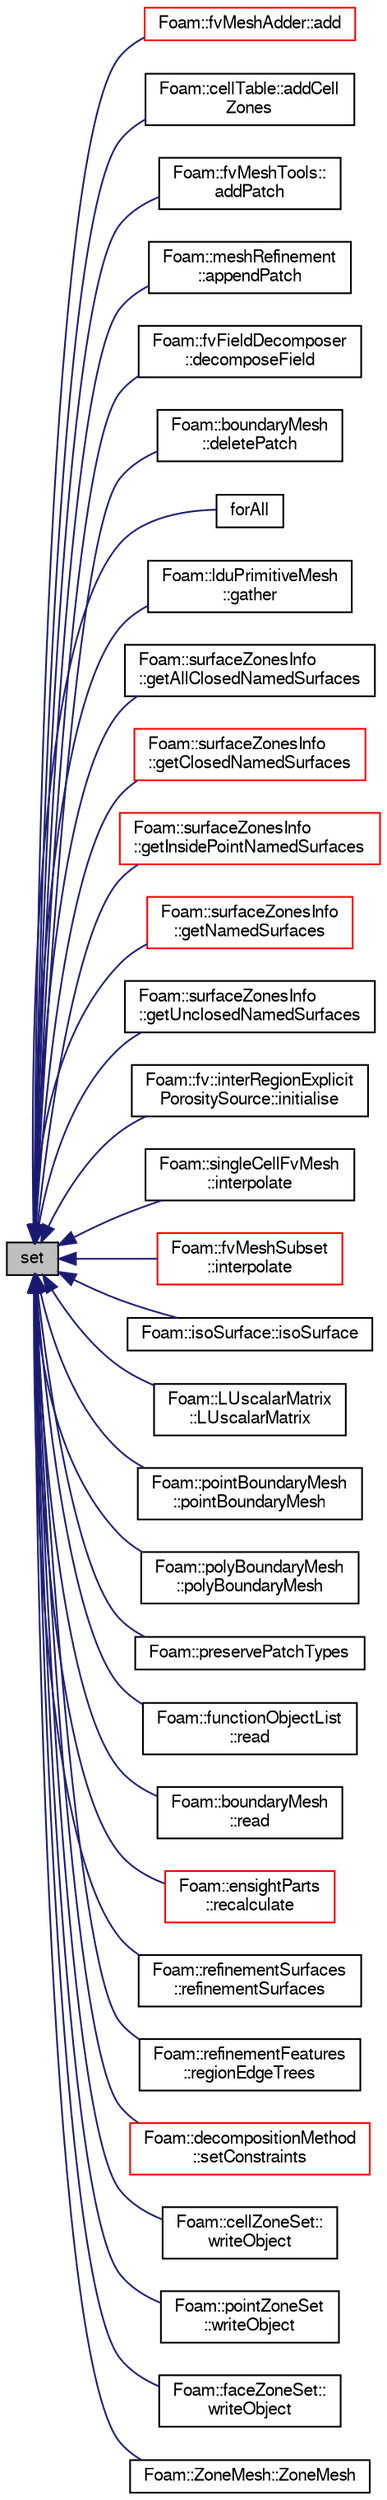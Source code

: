 digraph "set"
{
  bgcolor="transparent";
  edge [fontname="FreeSans",fontsize="10",labelfontname="FreeSans",labelfontsize="10"];
  node [fontname="FreeSans",fontsize="10",shape=record];
  rankdir="LR";
  Node1 [label="set",height=0.2,width=0.4,color="black", fillcolor="grey75", style="filled" fontcolor="black"];
  Node1 -> Node2 [dir="back",color="midnightblue",fontsize="10",style="solid",fontname="FreeSans"];
  Node2 [label="Foam::fvMeshAdder::add",height=0.2,width=0.4,color="red",URL="$a00852.html#a279c8df949a7489a89a5f2c600e2e3ed",tooltip="Inplace add mesh to fvMesh. Maps all stored fields. Returns map. "];
  Node1 -> Node3 [dir="back",color="midnightblue",fontsize="10",style="solid",fontname="FreeSans"];
  Node3 [label="Foam::cellTable::addCell\lZones",height=0.2,width=0.4,color="black",URL="$a00225.html#a3e09b5787b5e4efb26cd459e05e4dafd",tooltip="Classify tableIds into cellZones according to the cellTable. "];
  Node1 -> Node4 [dir="back",color="midnightblue",fontsize="10",style="solid",fontname="FreeSans"];
  Node4 [label="Foam::fvMeshTools::\laddPatch",height=0.2,width=0.4,color="black",URL="$a00857.html#a590f160ae7ad17fa6394045ac077b9bf",tooltip="Add patch. Inserts patch before all processor patches. "];
  Node1 -> Node5 [dir="back",color="midnightblue",fontsize="10",style="solid",fontname="FreeSans"];
  Node5 [label="Foam::meshRefinement\l::appendPatch",height=0.2,width=0.4,color="black",URL="$a01428.html#afe45e132b7f6aa140c47d16ee3bc3cd5",tooltip="Helper:append patch to end of mesh. "];
  Node1 -> Node6 [dir="back",color="midnightblue",fontsize="10",style="solid",fontname="FreeSans"];
  Node6 [label="Foam::fvFieldDecomposer\l::decomposeField",height=0.2,width=0.4,color="black",URL="$a00848.html#a8fbd2e0eb6a5d073d0f979ba14dcf43f"];
  Node1 -> Node7 [dir="back",color="midnightblue",fontsize="10",style="solid",fontname="FreeSans"];
  Node7 [label="Foam::boundaryMesh\l::deletePatch",height=0.2,width=0.4,color="black",URL="$a00142.html#a35bae3d1fccc75f1edba03069229ce71",tooltip="Delete from patch list. "];
  Node1 -> Node8 [dir="back",color="midnightblue",fontsize="10",style="solid",fontname="FreeSans"];
  Node8 [label="forAll",height=0.2,width=0.4,color="black",URL="$a03124.html#a675e8a394affbc5f342d7c700be4e284"];
  Node1 -> Node9 [dir="back",color="midnightblue",fontsize="10",style="solid",fontname="FreeSans"];
  Node9 [label="Foam::lduPrimitiveMesh\l::gather",height=0.2,width=0.4,color="black",URL="$a01248.html#ad7514c3eec68fa18c472b5dfe1c2b5a4",tooltip="Gather meshes from other processors onto procIDs[0]. "];
  Node1 -> Node10 [dir="back",color="midnightblue",fontsize="10",style="solid",fontname="FreeSans"];
  Node10 [label="Foam::surfaceZonesInfo\l::getAllClosedNamedSurfaces",height=0.2,width=0.4,color="black",URL="$a02432.html#a75aca9a3b62ef695f9c980566832cdb0",tooltip="Get indices of surfaces with a cellZone that are closed. "];
  Node1 -> Node11 [dir="back",color="midnightblue",fontsize="10",style="solid",fontname="FreeSans"];
  Node11 [label="Foam::surfaceZonesInfo\l::getClosedNamedSurfaces",height=0.2,width=0.4,color="red",URL="$a02432.html#afc72d0018f44fb51a12eef8afbc9dd6d",tooltip="Get indices of surfaces with a cellZone that are closed and. "];
  Node1 -> Node12 [dir="back",color="midnightblue",fontsize="10",style="solid",fontname="FreeSans"];
  Node12 [label="Foam::surfaceZonesInfo\l::getInsidePointNamedSurfaces",height=0.2,width=0.4,color="red",URL="$a02432.html#a0be2bcccdb6dd384cad14772b44fb840",tooltip="Get indices of surfaces with a cellZone that have &#39;insidePoint&#39;. "];
  Node1 -> Node13 [dir="back",color="midnightblue",fontsize="10",style="solid",fontname="FreeSans"];
  Node13 [label="Foam::surfaceZonesInfo\l::getNamedSurfaces",height=0.2,width=0.4,color="red",URL="$a02432.html#a59d8871cd9c916017046af1f0a57c60f",tooltip="Get indices of named surfaces (surfaces with faceZoneName) "];
  Node1 -> Node14 [dir="back",color="midnightblue",fontsize="10",style="solid",fontname="FreeSans"];
  Node14 [label="Foam::surfaceZonesInfo\l::getUnclosedNamedSurfaces",height=0.2,width=0.4,color="black",URL="$a02432.html#aade0789e6b036b2004c5669a8ead2b3c",tooltip="Get indices of surfaces with a cellZone that are unclosed. "];
  Node1 -> Node15 [dir="back",color="midnightblue",fontsize="10",style="solid",fontname="FreeSans"];
  Node15 [label="Foam::fv::interRegionExplicit\lPorositySource::initialise",height=0.2,width=0.4,color="black",URL="$a01126.html#a18abf8b19283101238a77c9e6865b673",tooltip="Initialise. "];
  Node1 -> Node16 [dir="back",color="midnightblue",fontsize="10",style="solid",fontname="FreeSans"];
  Node16 [label="Foam::singleCellFvMesh\l::interpolate",height=0.2,width=0.4,color="black",URL="$a02250.html#a7f0d8ba2b6a4c4c47fd025904753a3fc",tooltip="Map volField. Internal field set to average, patch fields straight. "];
  Node1 -> Node17 [dir="back",color="midnightblue",fontsize="10",style="solid",fontname="FreeSans"];
  Node17 [label="Foam::fvMeshSubset\l::interpolate",height=0.2,width=0.4,color="red",URL="$a00856.html#ab2b56c3ad77bae1b74dcfcb148e29073",tooltip="Map volume field. "];
  Node1 -> Node18 [dir="back",color="midnightblue",fontsize="10",style="solid",fontname="FreeSans"];
  Node18 [label="Foam::isoSurface::isoSurface",height=0.2,width=0.4,color="black",URL="$a01155.html#a2d3f6322d0523951b389b2245851396f",tooltip="Construct from cell values and point values. Uses boundaryField. "];
  Node1 -> Node19 [dir="back",color="midnightblue",fontsize="10",style="solid",fontname="FreeSans"];
  Node19 [label="Foam::LUscalarMatrix\l::LUscalarMatrix",height=0.2,width=0.4,color="black",URL="$a01349.html#aebab11f1a492c2f8e5e99c3e138253ce",tooltip="Construct from lduMatrix and perform LU decomposition. "];
  Node1 -> Node20 [dir="back",color="midnightblue",fontsize="10",style="solid",fontname="FreeSans"];
  Node20 [label="Foam::pointBoundaryMesh\l::pointBoundaryMesh",height=0.2,width=0.4,color="black",URL="$a01813.html#abfa880ec6cf06080cdf25527936c3f6e",tooltip="Construct from polyBoundaryMesh. "];
  Node1 -> Node21 [dir="back",color="midnightblue",fontsize="10",style="solid",fontname="FreeSans"];
  Node21 [label="Foam::polyBoundaryMesh\l::polyBoundaryMesh",height=0.2,width=0.4,color="black",URL="$a01855.html#ad5d52e41ec3887120247d19b535cd4e1",tooltip="Read constructor given IOobject and a polyMesh reference. "];
  Node1 -> Node22 [dir="back",color="midnightblue",fontsize="10",style="solid",fontname="FreeSans"];
  Node22 [label="Foam::preservePatchTypes",height=0.2,width=0.4,color="black",URL="$a10237.html#aa5ba4f565a185dfa03afee2986b82183",tooltip="Preserve patch types. "];
  Node1 -> Node23 [dir="back",color="midnightblue",fontsize="10",style="solid",fontname="FreeSans"];
  Node23 [label="Foam::functionObjectList\l::read",height=0.2,width=0.4,color="black",URL="$a00844.html#af816873151ddb0126e98bb2f914d8ed5",tooltip="Read and set the function objects if their data have changed. "];
  Node1 -> Node24 [dir="back",color="midnightblue",fontsize="10",style="solid",fontname="FreeSans"];
  Node24 [label="Foam::boundaryMesh\l::read",height=0.2,width=0.4,color="black",URL="$a00142.html#ad75a6a0d6490bd22adad55646a22e51b",tooltip="Read from boundaryMesh of polyMesh. "];
  Node1 -> Node25 [dir="back",color="midnightblue",fontsize="10",style="solid",fontname="FreeSans"];
  Node25 [label="Foam::ensightParts\l::recalculate",height=0.2,width=0.4,color="red",URL="$a00628.html#a41a64bf59bc6026a69c4c6e1a89ba511",tooltip="Clear old information and construct anew from polyMesh. "];
  Node1 -> Node26 [dir="back",color="midnightblue",fontsize="10",style="solid",fontname="FreeSans"];
  Node26 [label="Foam::refinementSurfaces\l::refinementSurfaces",height=0.2,width=0.4,color="black",URL="$a02054.html#a3eecea7df2307ad6efac0393c421de74",tooltip="Construct from surfaces and dictionary. "];
  Node1 -> Node27 [dir="back",color="midnightblue",fontsize="10",style="solid",fontname="FreeSans"];
  Node27 [label="Foam::refinementFeatures\l::regionEdgeTrees",height=0.2,width=0.4,color="black",URL="$a02050.html#a0a9e48d91f8d14c675856ed4333a5b0e"];
  Node1 -> Node28 [dir="back",color="midnightblue",fontsize="10",style="solid",fontname="FreeSans"];
  Node28 [label="Foam::decompositionMethod\l::setConstraints",height=0.2,width=0.4,color="red",URL="$a00483.html#a36608a91d1c00b41284eaf46b895387c",tooltip="Helper: extract constraints: "];
  Node1 -> Node29 [dir="back",color="midnightblue",fontsize="10",style="solid",fontname="FreeSans"];
  Node29 [label="Foam::cellZoneSet::\lwriteObject",height=0.2,width=0.4,color="black",URL="$a00234.html#a25cce2a2cb8ccf489894549d23b116c8",tooltip="Write cellZone. "];
  Node1 -> Node30 [dir="back",color="midnightblue",fontsize="10",style="solid",fontname="FreeSans"];
  Node30 [label="Foam::pointZoneSet\l::writeObject",height=0.2,width=0.4,color="black",URL="$a01850.html#a25cce2a2cb8ccf489894549d23b116c8",tooltip="Write pointZone. "];
  Node1 -> Node31 [dir="back",color="midnightblue",fontsize="10",style="solid",fontname="FreeSans"];
  Node31 [label="Foam::faceZoneSet::\lwriteObject",height=0.2,width=0.4,color="black",URL="$a00721.html#a25cce2a2cb8ccf489894549d23b116c8",tooltip="Write faceZone. "];
  Node1 -> Node32 [dir="back",color="midnightblue",fontsize="10",style="solid",fontname="FreeSans"];
  Node32 [label="Foam::ZoneMesh::ZoneMesh",height=0.2,width=0.4,color="black",URL="$a02823.html#a52d0e850392e5c299af6c11ba9bb0a9a",tooltip="Construct given a PtrList. "];
}
